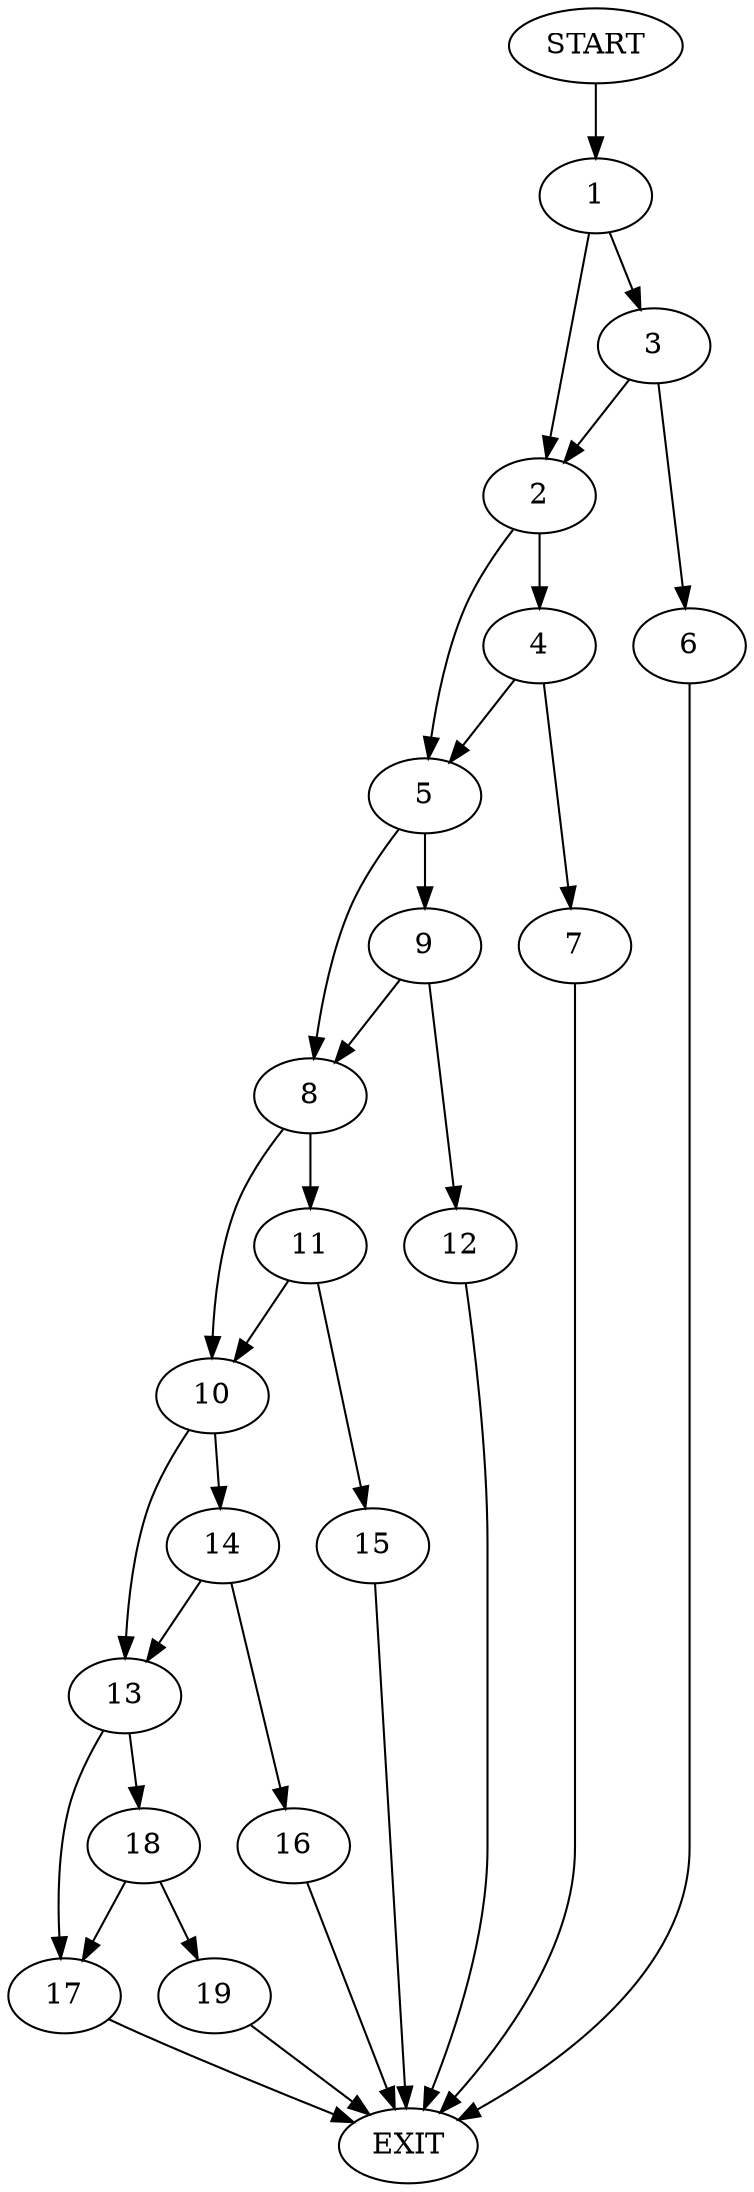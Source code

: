 digraph {
0 [label="START"]
20 [label="EXIT"]
0 -> 1
1 -> 2
1 -> 3
2 -> 4
2 -> 5
3 -> 2
3 -> 6
6 -> 20
4 -> 5
4 -> 7
5 -> 8
5 -> 9
7 -> 20
8 -> 10
8 -> 11
9 -> 8
9 -> 12
12 -> 20
10 -> 13
10 -> 14
11 -> 10
11 -> 15
15 -> 20
14 -> 13
14 -> 16
13 -> 17
13 -> 18
16 -> 20
18 -> 17
18 -> 19
17 -> 20
19 -> 20
}
